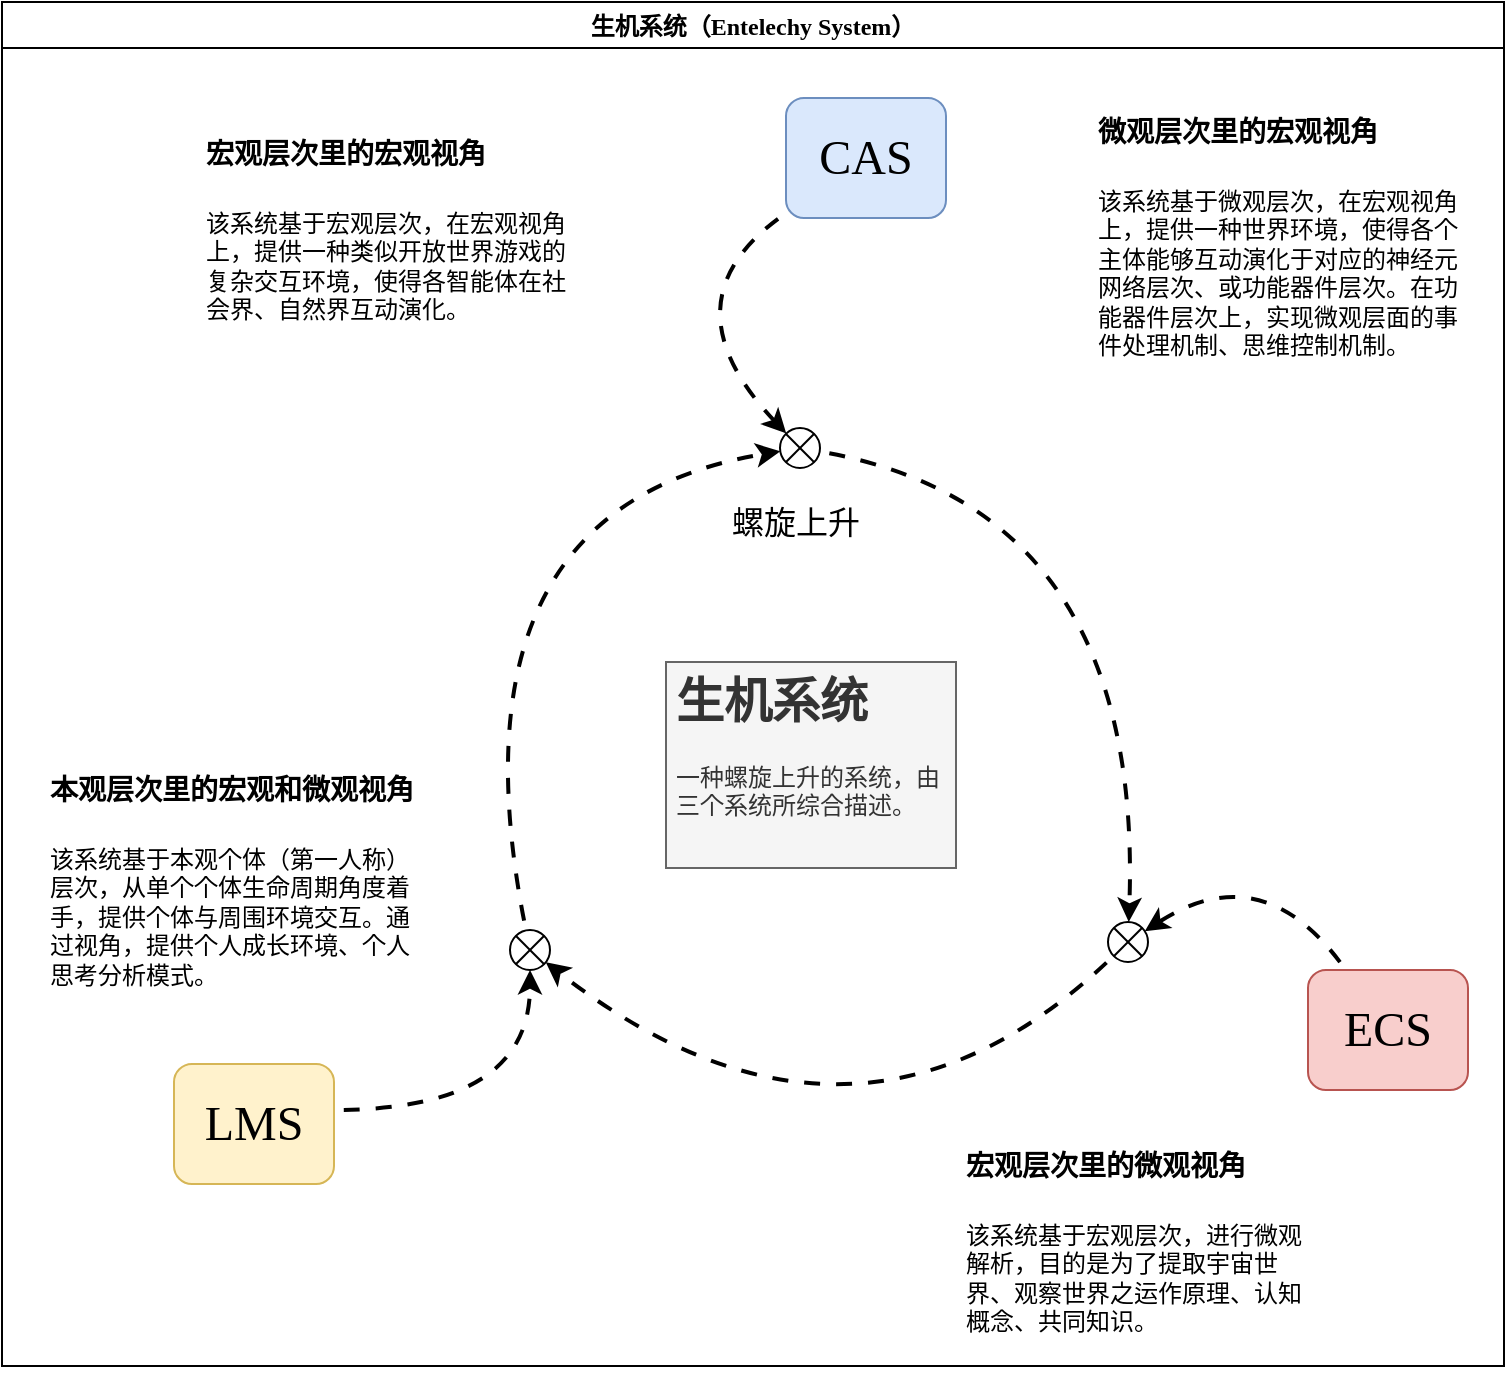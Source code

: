 <mxfile version="19.0.3" type="device"><diagram id="_JggH2zPGfj7Wrd5iJ_W" name="生机系统之总体框架"><mxGraphModel dx="1921" dy="1106" grid="0" gridSize="10" guides="1" tooltips="1" connect="1" arrows="1" fold="1" page="0" pageScale="1" pageWidth="1169" pageHeight="827" math="0" shadow="0"><root><mxCell id="0"/><mxCell id="1" parent="0"/><mxCell id="EImWy1ekLzJrI4CjgE0u-8" value="生机系统（Entelechy System）" style="swimlane;fontFamily=Times New Roman;fontSize=12;" parent="1" vertex="1"><mxGeometry x="157" y="56" width="751" height="682" as="geometry"/></mxCell><mxCell id="e65mTwwxd_jO3FJ5feA9-17" value="" style="shape=sumEllipse;perimeter=ellipsePerimeter;whiteSpace=wrap;html=1;backgroundOutline=1;fontFamily=Times New Roman;fontSize=14;" parent="1" vertex="1"><mxGeometry x="710" y="516" width="20" height="20" as="geometry"/></mxCell><mxCell id="e65mTwwxd_jO3FJ5feA9-20" value="" style="shape=sumEllipse;perimeter=ellipsePerimeter;whiteSpace=wrap;html=1;backgroundOutline=1;fontFamily=Times New Roman;fontSize=14;" parent="1" vertex="1"><mxGeometry x="411" y="520" width="20" height="20" as="geometry"/></mxCell><mxCell id="e65mTwwxd_jO3FJ5feA9-24" style="edgeStyle=orthogonalEdgeStyle;orthogonalLoop=1;jettySize=auto;html=1;fontFamily=Times New Roman;fontSize=14;strokeWidth=2;curved=1;comic=0;flowAnimation=1;" parent="1" source="e65mTwwxd_jO3FJ5feA9-1" target="e65mTwwxd_jO3FJ5feA9-20" edge="1"><mxGeometry relative="1" as="geometry"><Array as="points"><mxPoint x="421" y="610"/></Array></mxGeometry></mxCell><mxCell id="e65mTwwxd_jO3FJ5feA9-1" value="LMS" style="rounded=1;whiteSpace=wrap;html=1;fontFamily=Times New Roman;fontSize=24;fillColor=#fff2cc;strokeColor=#d6b656;" parent="1" vertex="1"><mxGeometry x="243" y="587" width="80" height="60" as="geometry"/></mxCell><mxCell id="e65mTwwxd_jO3FJ5feA9-15" style="orthogonalLoop=1;jettySize=auto;html=1;fontFamily=Times New Roman;fontSize=14;strokeWidth=2;curved=1;comic=0;flowAnimation=1;" parent="1" source="e65mTwwxd_jO3FJ5feA9-2" target="e65mTwwxd_jO3FJ5feA9-17" edge="1"><mxGeometry relative="1" as="geometry"><mxPoint x="700" y="520" as="targetPoint"/><Array as="points"><mxPoint x="788" y="482"/></Array></mxGeometry></mxCell><mxCell id="e65mTwwxd_jO3FJ5feA9-2" value="ECS" style="rounded=1;whiteSpace=wrap;html=1;fontFamily=Times New Roman;fontSize=24;fillColor=#f8cecc;strokeColor=#b85450;" parent="1" vertex="1"><mxGeometry x="810" y="540" width="80" height="60" as="geometry"/></mxCell><mxCell id="e65mTwwxd_jO3FJ5feA9-21" style="orthogonalLoop=1;jettySize=auto;html=1;fontFamily=Times New Roman;fontSize=14;strokeWidth=2;curved=1;comic=0;flowAnimation=1;" parent="1" source="EImWy1ekLzJrI4CjgE0u-2" target="e65mTwwxd_jO3FJ5feA9-17" edge="1"><mxGeometry relative="1" as="geometry"><mxPoint x="840" y="450" as="targetPoint"/><mxPoint x="578" y="286" as="sourcePoint"/><Array as="points"><mxPoint x="728" y="309"/></Array></mxGeometry></mxCell><mxCell id="EImWy1ekLzJrI4CjgE0u-3" style="edgeStyle=none;curved=1;orthogonalLoop=1;jettySize=auto;html=1;fontFamily=Times New Roman;fontSize=14;strokeWidth=2;comic=0;flowAnimation=1;" parent="1" source="e65mTwwxd_jO3FJ5feA9-3" target="EImWy1ekLzJrI4CjgE0u-2" edge="1"><mxGeometry relative="1" as="geometry"><Array as="points"><mxPoint x="486" y="205"/></Array></mxGeometry></mxCell><mxCell id="e65mTwwxd_jO3FJ5feA9-3" value="CAS" style="rounded=1;whiteSpace=wrap;html=1;fontFamily=Times New Roman;fontSize=24;fillColor=#dae8fc;strokeColor=#6c8ebf;" parent="1" vertex="1"><mxGeometry x="549" y="104" width="80" height="60" as="geometry"/></mxCell><mxCell id="e65mTwwxd_jO3FJ5feA9-13" value="&lt;h1 style=&quot;&quot;&gt;&lt;font style=&quot;font-size: 14px;&quot;&gt;宏观层次里的宏观视角&lt;/font&gt;&lt;/h1&gt;&lt;p style=&quot;font-size: 12px;&quot;&gt;该系统基于宏观层次，在宏观视角上，提供一种类似开放世界游戏的复杂交互环境，使得各智能体在社会界、自然界互动演化。&lt;/p&gt;" style="text;html=1;strokeColor=none;fillColor=none;spacing=5;spacingTop=-20;whiteSpace=wrap;overflow=hidden;rounded=0;fontFamily=Times New Roman;fontSize=12;" parent="1" vertex="1"><mxGeometry x="254" y="109" width="198" height="119" as="geometry"/></mxCell><mxCell id="e65mTwwxd_jO3FJ5feA9-14" value="&lt;h1 style=&quot;&quot;&gt;&lt;font style=&quot;font-size: 14px;&quot;&gt;微观层次里的宏观视角&lt;/font&gt;&lt;/h1&gt;&lt;p style=&quot;font-size: 12px;&quot;&gt;该系统基于微观层次，在宏观视角上，提供一种世界环境，使得各个主体能够互动演化于对应的神经元网络层次、或功能器件层次。在功能器件层次上，实现微观层面的事件处理机制、思维控制机制。&lt;/p&gt;" style="text;html=1;strokeColor=none;fillColor=none;spacing=5;spacingTop=-20;whiteSpace=wrap;overflow=hidden;rounded=0;fontFamily=Times New Roman;fontSize=12;" parent="1" vertex="1"><mxGeometry x="700" y="98" width="190" height="141" as="geometry"/></mxCell><mxCell id="e65mTwwxd_jO3FJ5feA9-22" style="orthogonalLoop=1;jettySize=auto;html=1;fontFamily=Times New Roman;fontSize=14;strokeWidth=2;curved=1;comic=0;flowAnimation=1;" parent="1" source="e65mTwwxd_jO3FJ5feA9-17" target="e65mTwwxd_jO3FJ5feA9-20" edge="1"><mxGeometry relative="1" as="geometry"><Array as="points"><mxPoint x="584" y="657"/></Array></mxGeometry></mxCell><mxCell id="e65mTwwxd_jO3FJ5feA9-23" style="orthogonalLoop=1;jettySize=auto;html=1;fontFamily=Times New Roman;fontSize=14;strokeWidth=2;curved=1;comic=0;flowAnimation=1;" parent="1" source="e65mTwwxd_jO3FJ5feA9-20" target="EImWy1ekLzJrI4CjgE0u-2" edge="1"><mxGeometry relative="1" as="geometry"><Array as="points"><mxPoint x="376" y="309"/></Array></mxGeometry></mxCell><mxCell id="e65mTwwxd_jO3FJ5feA9-26" value="&lt;p style=&quot;line-height: 1.2;&quot;&gt;&lt;/p&gt;&lt;h1 style=&quot;&quot;&gt;&lt;font style=&quot;font-size: 14px;&quot;&gt;本观层次里的宏观和微观视角&lt;/font&gt;&lt;/h1&gt;&lt;p style=&quot;font-size: 12px;&quot;&gt;&lt;/p&gt;该系统基于本观个体（第一人称）&lt;br&gt;层次，从单个个体&lt;span style=&quot;background-color: initial;&quot;&gt;生命周期角度着手，提供个体与周围环境交互。通过视角，&lt;/span&gt;&lt;span style=&quot;background-color: initial;&quot;&gt;提供个人成长环境、个人思考分析模式。&lt;/span&gt;&lt;p&gt;&lt;/p&gt;" style="text;html=1;strokeColor=none;fillColor=none;spacing=5;spacingTop=-20;whiteSpace=wrap;overflow=hidden;rounded=0;fontFamily=Times New Roman;fontSize=12;" parent="1" vertex="1"><mxGeometry x="176" y="427" width="196" height="149" as="geometry"/></mxCell><mxCell id="e65mTwwxd_jO3FJ5feA9-27" value="&lt;h1 style=&quot;&quot;&gt;&lt;font style=&quot;font-size: 14px;&quot;&gt;宏观层次里的微观视角&lt;/font&gt;&lt;/h1&gt;&lt;p style=&quot;font-size: 12px;&quot;&gt;该系统基于宏观层次，进行微观解析，目的是为了提取宇宙世界、观察世界之运作原理、认知概念、共同知识。&lt;br&gt;&lt;/p&gt;" style="text;html=1;strokeColor=none;fillColor=none;spacing=5;spacingTop=-20;whiteSpace=wrap;overflow=hidden;rounded=0;fontFamily=Times New Roman;fontSize=12;" parent="1" vertex="1"><mxGeometry x="634" y="615" width="179" height="132" as="geometry"/></mxCell><mxCell id="EImWy1ekLzJrI4CjgE0u-1" value="螺旋上升" style="text;html=1;strokeColor=none;fillColor=none;align=center;verticalAlign=middle;whiteSpace=wrap;rounded=0;fontFamily=Times New Roman;fontSize=16;horizontal=1;direction=south;rotation=0;" parent="1" vertex="1"><mxGeometry x="514" y="303" width="80" height="25" as="geometry"/></mxCell><mxCell id="EImWy1ekLzJrI4CjgE0u-2" value="" style="shape=sumEllipse;perimeter=ellipsePerimeter;whiteSpace=wrap;html=1;backgroundOutline=1;fontFamily=Times New Roman;fontSize=14;" parent="1" vertex="1"><mxGeometry x="546" y="269" width="20" height="20" as="geometry"/></mxCell><mxCell id="EImWy1ekLzJrI4CjgE0u-5" value="&lt;h1&gt;生机系统&lt;/h1&gt;&lt;p&gt;一种螺旋上升的系统，由三个系统所综合描述。&lt;/p&gt;" style="text;html=1;strokeColor=#666666;fillColor=#f5f5f5;spacing=5;spacingTop=-20;whiteSpace=wrap;overflow=hidden;rounded=0;fontFamily=Times New Roman;fontSize=12;absoluteArcSize=0;fontColor=#333333;" parent="1" vertex="1"><mxGeometry x="489" y="386" width="145" height="103" as="geometry"/></mxCell></root></mxGraphModel></diagram></mxfile>